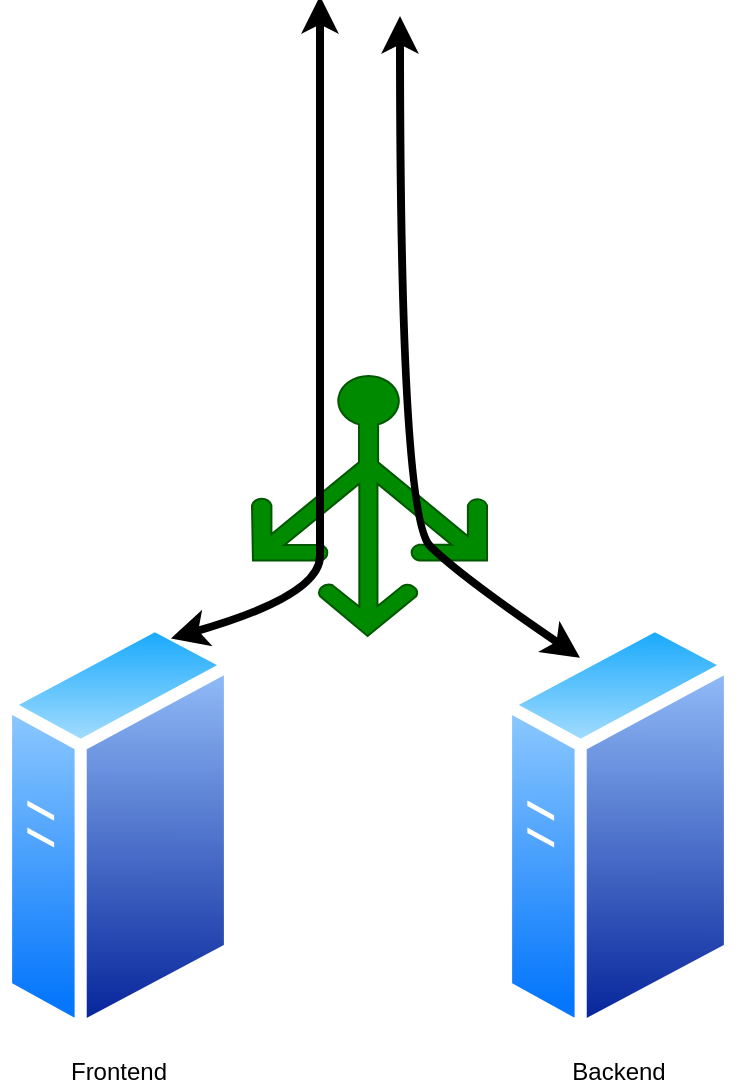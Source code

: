 <mxfile>
    <diagram id="ZjQEyEmnNANOT1Agxdwf" name="第1頁">
        <mxGraphModel dx="1092" dy="766" grid="1" gridSize="10" guides="1" tooltips="1" connect="1" arrows="1" fold="1" page="1" pageScale="1" pageWidth="850" pageHeight="1100" math="0" shadow="0">
            <root>
                <mxCell id="0"/>
                <mxCell id="1" parent="0"/>
                <mxCell id="2" value="SWAG&lt;br&gt;(nginx internal)" style="verticalLabelPosition=bottom;html=1;verticalAlign=top;align=center;strokeColor=#005700;fillColor=#008a00;shape=mxgraph.azure.load_balancer_generic;pointerEvents=1;fontColor=#ffffff;" vertex="1" parent="1">
                    <mxGeometry x="366" y="300" width="117.5" height="130" as="geometry"/>
                </mxCell>
                <mxCell id="3" value="Frontend" style="aspect=fixed;perimeter=ellipsePerimeter;html=1;align=center;shadow=0;dashed=0;spacingTop=3;image;image=img/lib/active_directory/generic_server.svg;imageBackground=none;" vertex="1" parent="1">
                    <mxGeometry x="240" y="420" width="118" height="210.71" as="geometry"/>
                </mxCell>
                <mxCell id="4" value="Backend" style="aspect=fixed;perimeter=ellipsePerimeter;html=1;align=center;shadow=0;dashed=0;spacingTop=3;image;image=img/lib/active_directory/generic_server.svg;" vertex="1" parent="1">
                    <mxGeometry x="490" y="420" width="118" height="210.71" as="geometry"/>
                </mxCell>
                <mxCell id="5" value="" style="curved=1;endArrow=classic;html=1;exitX=0.75;exitY=0;exitDx=0;exitDy=0;strokeWidth=4;startArrow=classic;startFill=1;" edge="1" parent="1" source="3">
                    <mxGeometry width="50" height="50" relative="1" as="geometry">
                        <mxPoint x="400" y="420" as="sourcePoint"/>
                        <mxPoint x="400" y="110" as="targetPoint"/>
                        <Array as="points">
                            <mxPoint x="400" y="410"/>
                            <mxPoint x="400" y="370"/>
                        </Array>
                    </mxGeometry>
                </mxCell>
                <mxCell id="6" value="" style="curved=1;endArrow=classic;html=1;exitX=0.339;exitY=0.099;exitDx=0;exitDy=0;strokeWidth=4;startArrow=classic;startFill=1;exitPerimeter=0;" edge="1" parent="1" source="4">
                    <mxGeometry width="50" height="50" relative="1" as="geometry">
                        <mxPoint x="335.097" y="440.867" as="sourcePoint"/>
                        <mxPoint x="440" y="120" as="targetPoint"/>
                        <Array as="points">
                            <mxPoint x="470" y="400"/>
                            <mxPoint x="440" y="370"/>
                        </Array>
                    </mxGeometry>
                </mxCell>
            </root>
        </mxGraphModel>
    </diagram>
</mxfile>